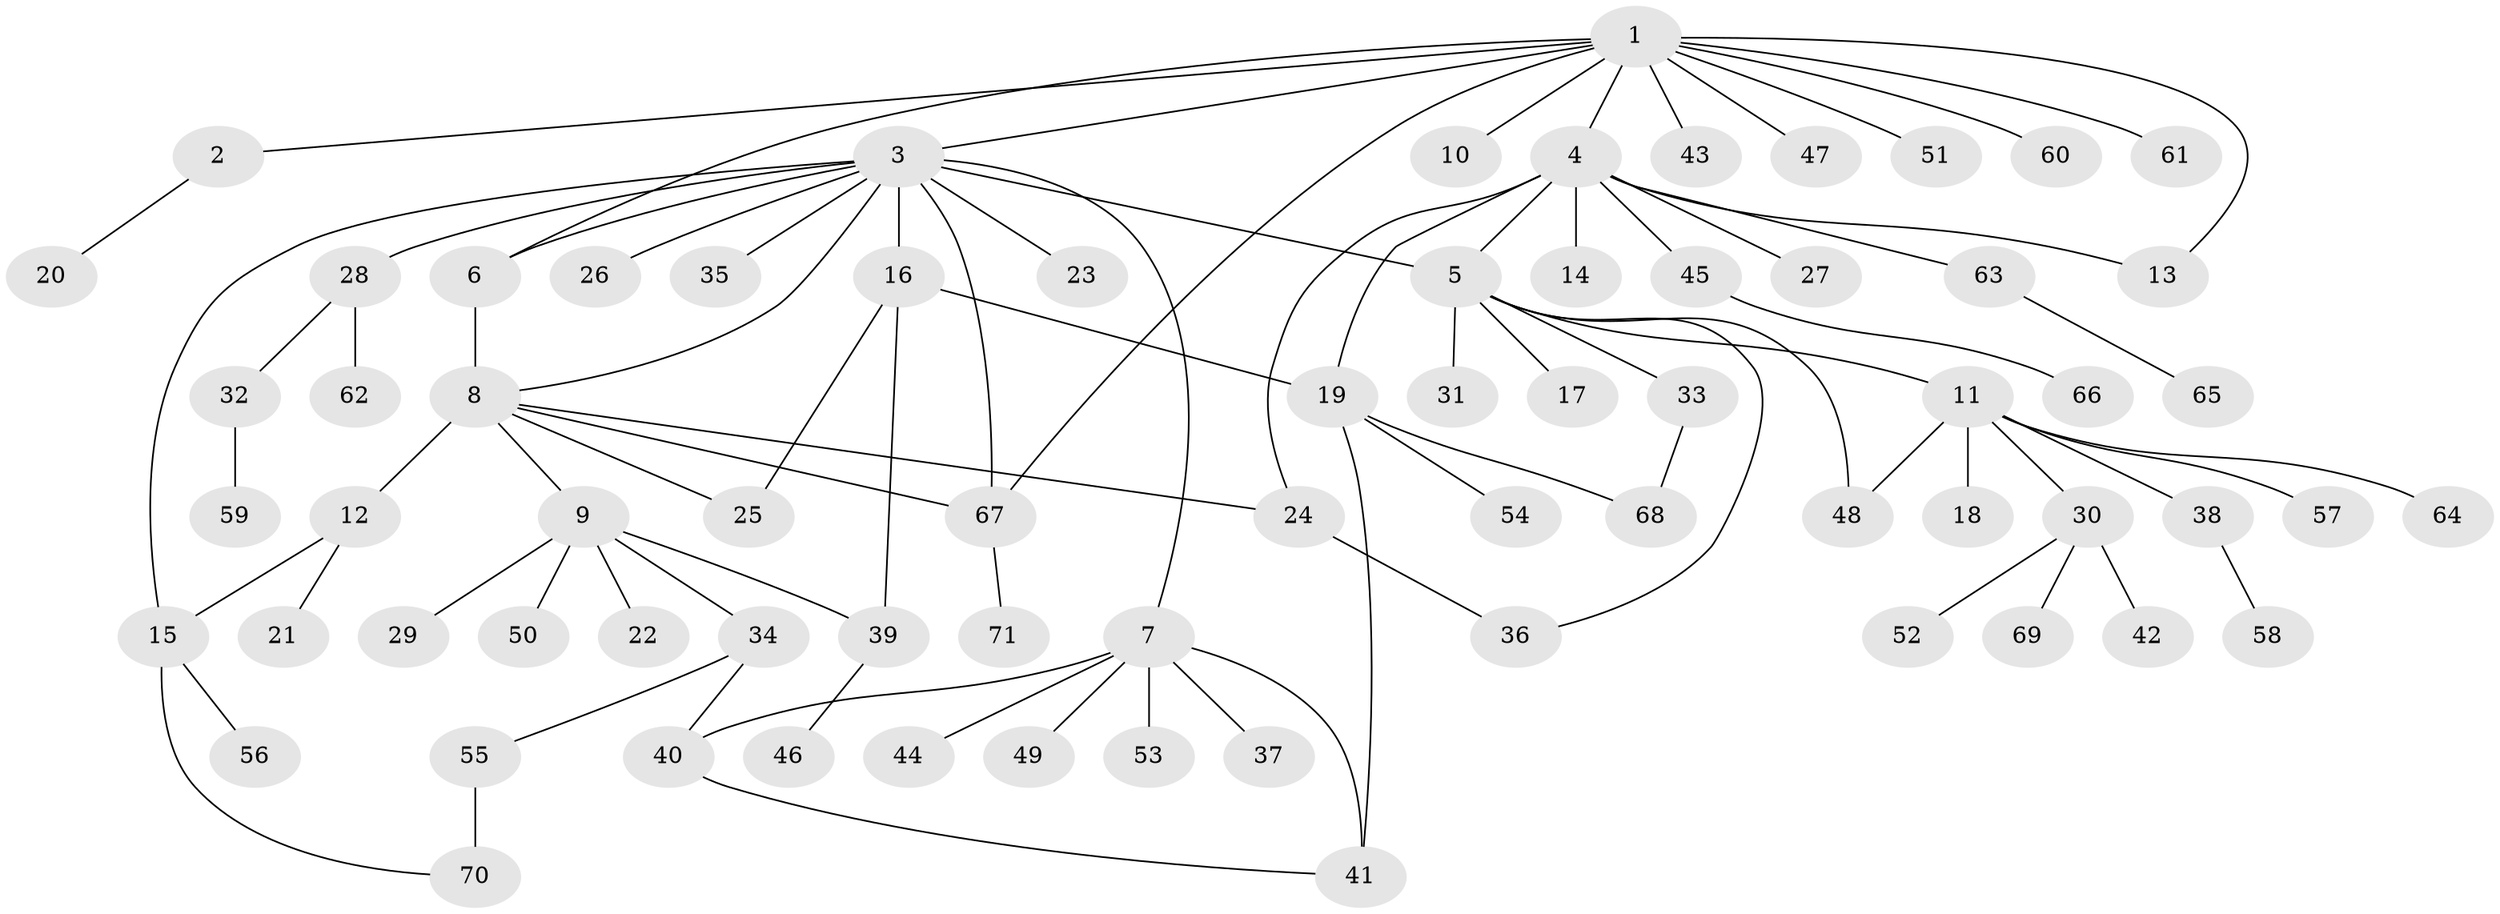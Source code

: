 // original degree distribution, {13: 0.0070921985815602835, 2: 0.16312056737588654, 26: 0.0070921985815602835, 18: 0.0070921985815602835, 9: 0.0070921985815602835, 8: 0.014184397163120567, 16: 0.0070921985815602835, 7: 0.0070921985815602835, 3: 0.06382978723404255, 1: 0.6312056737588653, 5: 0.02127659574468085, 6: 0.0070921985815602835, 4: 0.05673758865248227}
// Generated by graph-tools (version 1.1) at 2025/50/03/04/25 22:50:20]
// undirected, 71 vertices, 88 edges
graph export_dot {
  node [color=gray90,style=filled];
  1;
  2;
  3;
  4;
  5;
  6;
  7;
  8;
  9;
  10;
  11;
  12;
  13;
  14;
  15;
  16;
  17;
  18;
  19;
  20;
  21;
  22;
  23;
  24;
  25;
  26;
  27;
  28;
  29;
  30;
  31;
  32;
  33;
  34;
  35;
  36;
  37;
  38;
  39;
  40;
  41;
  42;
  43;
  44;
  45;
  46;
  47;
  48;
  49;
  50;
  51;
  52;
  53;
  54;
  55;
  56;
  57;
  58;
  59;
  60;
  61;
  62;
  63;
  64;
  65;
  66;
  67;
  68;
  69;
  70;
  71;
  1 -- 2 [weight=1.0];
  1 -- 3 [weight=1.0];
  1 -- 4 [weight=1.0];
  1 -- 6 [weight=1.0];
  1 -- 10 [weight=1.0];
  1 -- 13 [weight=1.0];
  1 -- 43 [weight=1.0];
  1 -- 47 [weight=1.0];
  1 -- 51 [weight=1.0];
  1 -- 60 [weight=1.0];
  1 -- 61 [weight=1.0];
  1 -- 67 [weight=1.0];
  2 -- 20 [weight=1.0];
  3 -- 5 [weight=1.0];
  3 -- 6 [weight=1.0];
  3 -- 7 [weight=1.0];
  3 -- 8 [weight=1.0];
  3 -- 15 [weight=1.0];
  3 -- 16 [weight=14.0];
  3 -- 23 [weight=1.0];
  3 -- 26 [weight=1.0];
  3 -- 28 [weight=1.0];
  3 -- 35 [weight=1.0];
  3 -- 67 [weight=1.0];
  4 -- 5 [weight=1.0];
  4 -- 13 [weight=1.0];
  4 -- 14 [weight=8.0];
  4 -- 19 [weight=1.0];
  4 -- 24 [weight=1.0];
  4 -- 27 [weight=1.0];
  4 -- 45 [weight=1.0];
  4 -- 63 [weight=1.0];
  5 -- 11 [weight=1.0];
  5 -- 17 [weight=1.0];
  5 -- 31 [weight=1.0];
  5 -- 33 [weight=1.0];
  5 -- 36 [weight=1.0];
  5 -- 48 [weight=1.0];
  6 -- 8 [weight=8.0];
  7 -- 37 [weight=1.0];
  7 -- 40 [weight=1.0];
  7 -- 41 [weight=1.0];
  7 -- 44 [weight=1.0];
  7 -- 49 [weight=1.0];
  7 -- 53 [weight=1.0];
  8 -- 9 [weight=1.0];
  8 -- 12 [weight=1.0];
  8 -- 24 [weight=1.0];
  8 -- 25 [weight=1.0];
  8 -- 67 [weight=1.0];
  9 -- 22 [weight=1.0];
  9 -- 29 [weight=1.0];
  9 -- 34 [weight=1.0];
  9 -- 39 [weight=1.0];
  9 -- 50 [weight=1.0];
  11 -- 18 [weight=1.0];
  11 -- 30 [weight=1.0];
  11 -- 38 [weight=1.0];
  11 -- 48 [weight=1.0];
  11 -- 57 [weight=1.0];
  11 -- 64 [weight=1.0];
  12 -- 15 [weight=1.0];
  12 -- 21 [weight=3.0];
  15 -- 56 [weight=1.0];
  15 -- 70 [weight=1.0];
  16 -- 19 [weight=1.0];
  16 -- 25 [weight=1.0];
  16 -- 39 [weight=1.0];
  19 -- 41 [weight=1.0];
  19 -- 54 [weight=1.0];
  19 -- 68 [weight=1.0];
  24 -- 36 [weight=2.0];
  28 -- 32 [weight=1.0];
  28 -- 62 [weight=1.0];
  30 -- 42 [weight=1.0];
  30 -- 52 [weight=1.0];
  30 -- 69 [weight=1.0];
  32 -- 59 [weight=1.0];
  33 -- 68 [weight=1.0];
  34 -- 40 [weight=1.0];
  34 -- 55 [weight=1.0];
  38 -- 58 [weight=1.0];
  39 -- 46 [weight=1.0];
  40 -- 41 [weight=1.0];
  45 -- 66 [weight=1.0];
  55 -- 70 [weight=2.0];
  63 -- 65 [weight=1.0];
  67 -- 71 [weight=1.0];
}
